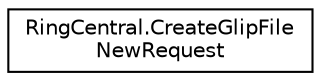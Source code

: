 digraph "Graphical Class Hierarchy"
{
 // LATEX_PDF_SIZE
  edge [fontname="Helvetica",fontsize="10",labelfontname="Helvetica",labelfontsize="10"];
  node [fontname="Helvetica",fontsize="10",shape=record];
  rankdir="LR";
  Node0 [label="RingCentral.CreateGlipFile\lNewRequest",height=0.2,width=0.4,color="black", fillcolor="white", style="filled",URL="$classRingCentral_1_1CreateGlipFileNewRequest.html",tooltip="Request body for operation createGlipFileNew"];
}
